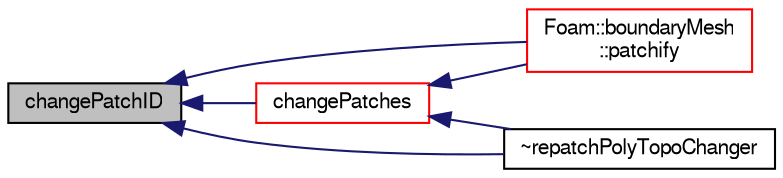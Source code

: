 digraph "changePatchID"
{
  bgcolor="transparent";
  edge [fontname="FreeSans",fontsize="10",labelfontname="FreeSans",labelfontsize="10"];
  node [fontname="FreeSans",fontsize="10",shape=record];
  rankdir="LR";
  Node1991 [label="changePatchID",height=0.2,width=0.4,color="black", fillcolor="grey75", style="filled", fontcolor="black"];
  Node1991 -> Node1992 [dir="back",color="midnightblue",fontsize="10",style="solid",fontname="FreeSans"];
  Node1992 [label="changePatches",height=0.2,width=0.4,color="red",URL="$a21738.html#aa67aec33e2b6e0a922126e09b3ba042a",tooltip="Change patches. "];
  Node1992 -> Node1993 [dir="back",color="midnightblue",fontsize="10",style="solid",fontname="FreeSans"];
  Node1993 [label="Foam::boundaryMesh\l::patchify",height=0.2,width=0.4,color="red",URL="$a21430.html#ae2705f64a0b5d9d61dc1b67afa50a160",tooltip="Take over patches onto polyMesh from nearest face in *this. "];
  Node1992 -> Node1998 [dir="back",color="midnightblue",fontsize="10",style="solid",fontname="FreeSans"];
  Node1998 [label="~repatchPolyTopoChanger",height=0.2,width=0.4,color="black",URL="$a21738.html#ae5947c3381cede93873ff1e1f9e0d0ec",tooltip="Destructor. "];
  Node1991 -> Node1993 [dir="back",color="midnightblue",fontsize="10",style="solid",fontname="FreeSans"];
  Node1991 -> Node1998 [dir="back",color="midnightblue",fontsize="10",style="solid",fontname="FreeSans"];
}
